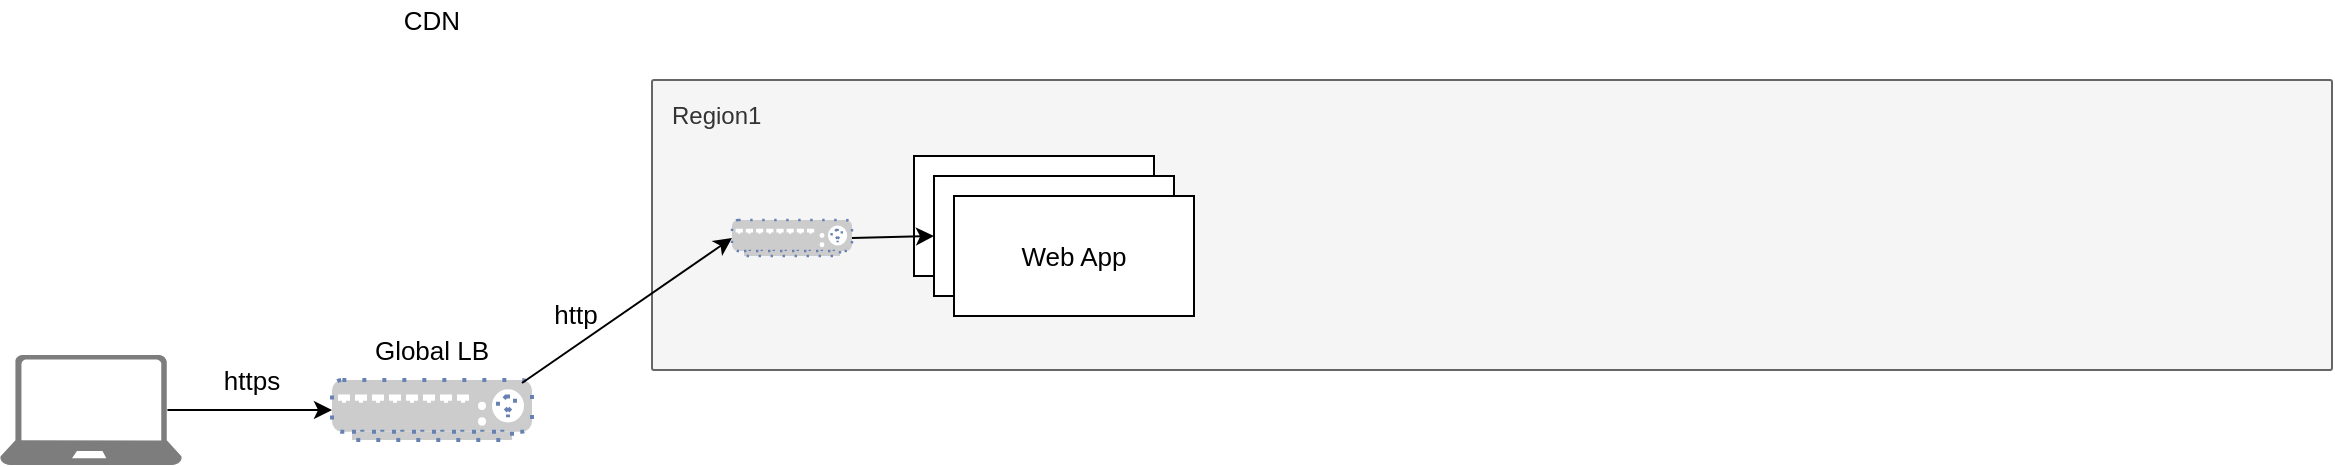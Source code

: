 <mxfile pages="1" version="11.2.4" type="github"><diagram id="srGy0C1KCGIiali04cpO" name="Page-1"><mxGraphModel dx="1180" dy="783" grid="1" gridSize="10" guides="1" tooltips="1" connect="1" arrows="1" fold="1" page="1" pageScale="1" pageWidth="850" pageHeight="1100" math="0" shadow="0"><root><mxCell id="0"/><mxCell id="1" parent="0"/><mxCell id="KR7yI7wQcD8ZDwXVtU_Y-27" style="edgeStyle=none;rounded=0;orthogonalLoop=1;jettySize=auto;html=1;exitX=0.92;exitY=0.5;exitDx=0;exitDy=0;exitPerimeter=0;entryX=0;entryY=0.5;entryDx=0;entryDy=0;entryPerimeter=0;fontSize=13;" edge="1" parent="1" source="KR7yI7wQcD8ZDwXVtU_Y-8" target="KR7yI7wQcD8ZDwXVtU_Y-18"><mxGeometry relative="1" as="geometry"/></mxCell><mxCell id="KR7yI7wQcD8ZDwXVtU_Y-8" value="" style="pointerEvents=1;shadow=0;dashed=0;html=1;strokeColor=none;labelPosition=center;verticalLabelPosition=bottom;verticalAlign=top;align=center;shape=mxgraph.azure.laptop;fillColor=#7D7D7D;" vertex="1" parent="1"><mxGeometry x="34" y="247.5" width="91" height="55" as="geometry"/></mxCell><mxCell id="KR7yI7wQcD8ZDwXVtU_Y-16" value="Region1" style="points=[[0,0,0],[0.25,0,0],[0.5,0,0],[0.75,0,0],[1,0,0],[1,0.25,0],[1,0.5,0],[1,0.75,0],[1,1,0],[0.75,1,0],[0.5,1,0],[0.25,1,0],[0,1,0],[0,0.75,0],[0,0.5,0],[0,0.25,0]];rounded=1;absoluteArcSize=1;arcSize=2;html=1;strokeColor=#666666;shadow=0;dashed=0;fontSize=12;fontColor=#333333;align=left;verticalAlign=top;spacing=10;spacingTop=-4;fillColor=#f5f5f5;dashPattern=1 4;" vertex="1" parent="1"><mxGeometry x="360" y="110" width="840" height="145" as="geometry"/></mxCell><mxCell id="KR7yI7wQcD8ZDwXVtU_Y-18" value="" style="fontColor=#0066CC;verticalAlign=top;verticalLabelPosition=bottom;labelPosition=center;align=center;html=1;outlineConnect=0;fillColor=#CCCCCC;strokeColor=#6881B3;gradientColor=none;gradientDirection=north;strokeWidth=2;shape=mxgraph.networks.load_balancer;dashed=1;dashPattern=1 4;" vertex="1" parent="1"><mxGeometry x="200" y="260" width="100" height="30" as="geometry"/></mxCell><mxCell id="KR7yI7wQcD8ZDwXVtU_Y-22" value="" style="shape=image;html=1;verticalAlign=top;verticalLabelPosition=bottom;labelBackgroundColor=#ffffff;imageAspect=0;aspect=fixed;image=https://cdn2.iconfinder.com/data/icons/whcompare-servers-web-hosting/50/cdn-128.png;dashed=1;dashPattern=1 4;fontSize=13;" vertex="1" parent="1"><mxGeometry x="220" y="100" width="60" height="60" as="geometry"/></mxCell><mxCell id="KR7yI7wQcD8ZDwXVtU_Y-23" value="CDN" style="text;html=1;strokeColor=none;fillColor=none;align=center;verticalAlign=middle;whiteSpace=wrap;rounded=0;dashed=1;dashPattern=1 4;fontSize=13;" vertex="1" parent="1"><mxGeometry x="230" y="70" width="40" height="20" as="geometry"/></mxCell><mxCell id="KR7yI7wQcD8ZDwXVtU_Y-24" value="Global LB" style="text;html=1;strokeColor=none;fillColor=none;align=center;verticalAlign=middle;whiteSpace=wrap;rounded=0;dashed=1;dashPattern=1 4;fontSize=13;" vertex="1" parent="1"><mxGeometry x="210" y="235" width="80" height="20" as="geometry"/></mxCell><mxCell id="KR7yI7wQcD8ZDwXVtU_Y-25" value="Web App" style="rounded=0;whiteSpace=wrap;html=1;fontSize=13;" vertex="1" parent="1"><mxGeometry x="491" y="148" width="120" height="60" as="geometry"/></mxCell><mxCell id="KR7yI7wQcD8ZDwXVtU_Y-30" value="https" style="text;html=1;strokeColor=none;fillColor=none;align=center;verticalAlign=middle;whiteSpace=wrap;rounded=0;dashed=1;dashPattern=1 4;fontSize=13;" vertex="1" parent="1"><mxGeometry x="140" y="250" width="40" height="20" as="geometry"/></mxCell><mxCell id="KR7yI7wQcD8ZDwXVtU_Y-32" value="Web App" style="rounded=0;whiteSpace=wrap;html=1;fontSize=13;" vertex="1" parent="1"><mxGeometry x="501" y="158" width="120" height="60" as="geometry"/></mxCell><mxCell id="KR7yI7wQcD8ZDwXVtU_Y-33" value="Web App" style="rounded=0;whiteSpace=wrap;html=1;fontSize=13;" vertex="1" parent="1"><mxGeometry x="511" y="168" width="120" height="60" as="geometry"/></mxCell><mxCell id="KR7yI7wQcD8ZDwXVtU_Y-34" style="edgeStyle=none;rounded=0;orthogonalLoop=1;jettySize=auto;html=1;exitX=0.95;exitY=0.05;exitDx=0;exitDy=0;exitPerimeter=0;fontSize=13;entryX=0;entryY=0.5;entryDx=0;entryDy=0;entryPerimeter=0;" edge="1" parent="1" source="KR7yI7wQcD8ZDwXVtU_Y-18" target="KR7yI7wQcD8ZDwXVtU_Y-44"><mxGeometry relative="1" as="geometry"><mxPoint x="320" y="190" as="targetPoint"/></mxGeometry></mxCell><mxCell id="KR7yI7wQcD8ZDwXVtU_Y-40" value="http" style="text;html=1;strokeColor=none;fillColor=none;align=center;verticalAlign=middle;whiteSpace=wrap;rounded=0;dashed=1;dashPattern=1 4;fontSize=13;" vertex="1" parent="1"><mxGeometry x="302" y="217" width="40" height="20" as="geometry"/></mxCell><mxCell id="KR7yI7wQcD8ZDwXVtU_Y-46" style="edgeStyle=none;rounded=0;orthogonalLoop=1;jettySize=auto;html=1;exitX=1;exitY=0.5;exitDx=0;exitDy=0;exitPerimeter=0;entryX=0;entryY=0.5;entryDx=0;entryDy=0;fontSize=13;" edge="1" parent="1" source="KR7yI7wQcD8ZDwXVtU_Y-44" target="KR7yI7wQcD8ZDwXVtU_Y-32"><mxGeometry relative="1" as="geometry"/></mxCell><mxCell id="KR7yI7wQcD8ZDwXVtU_Y-44" value="" style="fontColor=#0066CC;verticalAlign=top;verticalLabelPosition=bottom;labelPosition=center;align=center;html=1;outlineConnect=0;fillColor=#CCCCCC;strokeColor=#6881B3;gradientColor=none;gradientDirection=north;strokeWidth=2;shape=mxgraph.networks.load_balancer;dashed=1;dashPattern=1 4;" vertex="1" parent="1"><mxGeometry x="400" y="180" width="60" height="18" as="geometry"/></mxCell></root></mxGraphModel></diagram></mxfile>